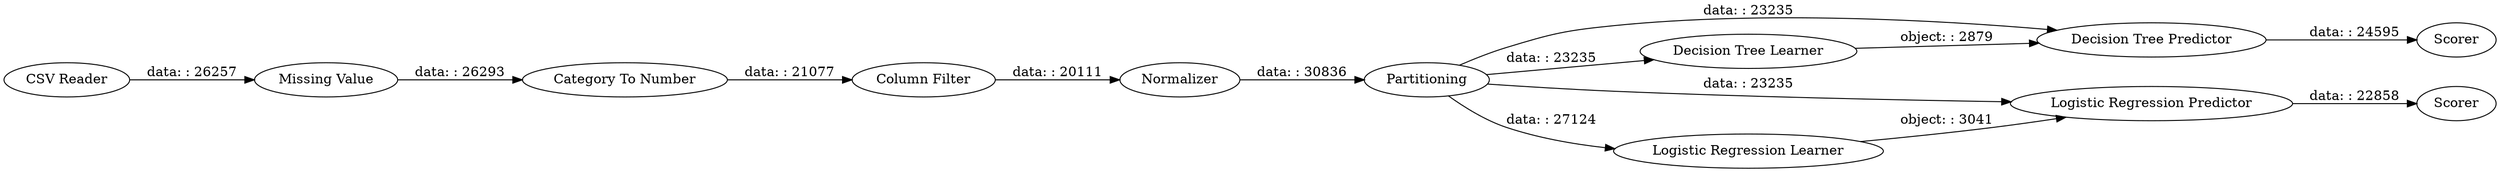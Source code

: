 digraph {
	"-4453937946502242353_10" [label="Decision Tree Predictor"]
	"-4453937946502242353_3" [label="Column Filter"]
	"-4453937946502242353_2" [label="Missing Value"]
	"-4453937946502242353_6" [label="Logistic Regression Learner"]
	"-4453937946502242353_9" [label="Decision Tree Learner"]
	"-4453937946502242353_11" [label=Scorer]
	"-4453937946502242353_8" [label="Logistic Regression Predictor"]
	"-4453937946502242353_1" [label="CSV Reader"]
	"-4453937946502242353_4" [label=Normalizer]
	"-4453937946502242353_7" [label="Category To Number"]
	"-4453937946502242353_5" [label=Partitioning]
	"-4453937946502242353_12" [label=Scorer]
	"-4453937946502242353_5" -> "-4453937946502242353_10" [label="data: : 23235"]
	"-4453937946502242353_2" -> "-4453937946502242353_7" [label="data: : 26293"]
	"-4453937946502242353_7" -> "-4453937946502242353_3" [label="data: : 21077"]
	"-4453937946502242353_6" -> "-4453937946502242353_8" [label="object: : 3041"]
	"-4453937946502242353_1" -> "-4453937946502242353_2" [label="data: : 26257"]
	"-4453937946502242353_4" -> "-4453937946502242353_5" [label="data: : 30836"]
	"-4453937946502242353_5" -> "-4453937946502242353_6" [label="data: : 27124"]
	"-4453937946502242353_5" -> "-4453937946502242353_9" [label="data: : 23235"]
	"-4453937946502242353_8" -> "-4453937946502242353_11" [label="data: : 22858"]
	"-4453937946502242353_10" -> "-4453937946502242353_12" [label="data: : 24595"]
	"-4453937946502242353_5" -> "-4453937946502242353_8" [label="data: : 23235"]
	"-4453937946502242353_3" -> "-4453937946502242353_4" [label="data: : 20111"]
	"-4453937946502242353_9" -> "-4453937946502242353_10" [label="object: : 2879"]
	rankdir=LR
}
